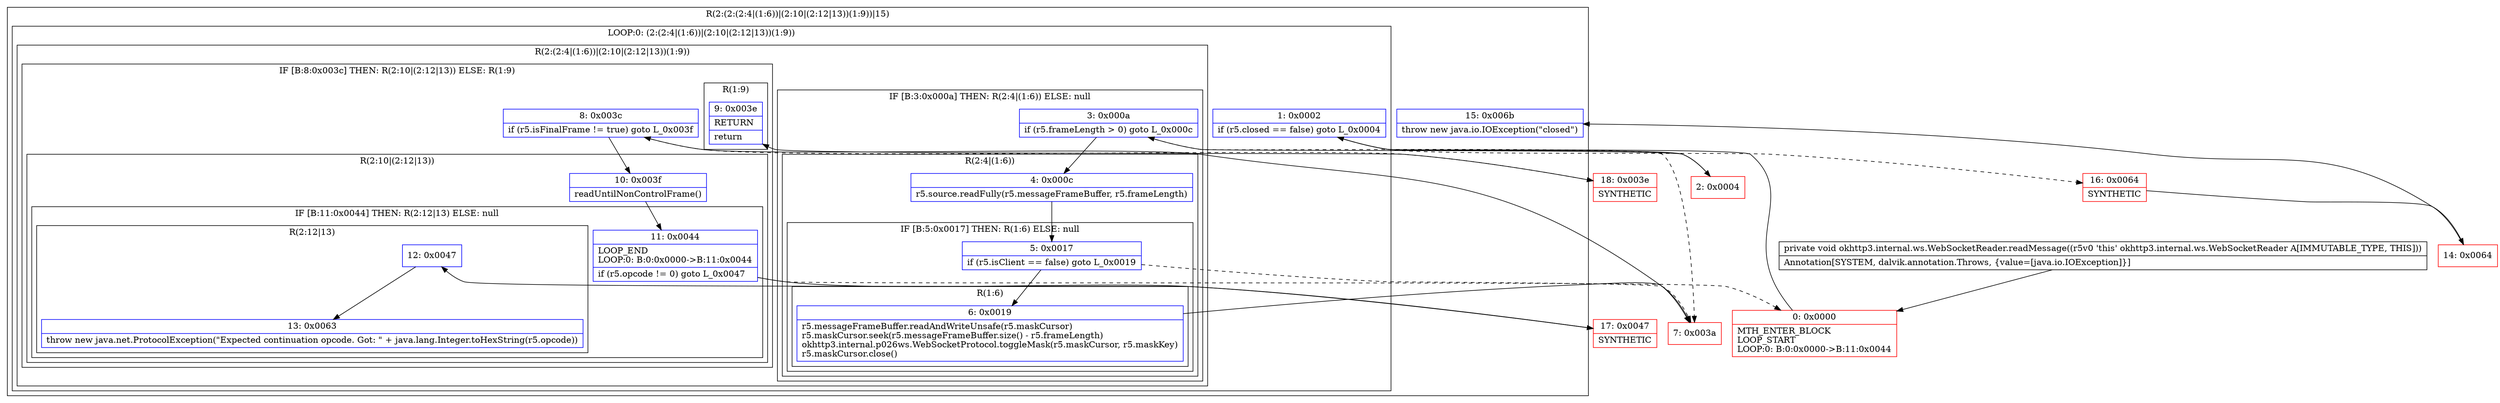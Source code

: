 digraph "CFG forokhttp3.internal.ws.WebSocketReader.readMessage()V" {
subgraph cluster_Region_964347967 {
label = "R(2:(2:(2:4|(1:6))|(2:10|(2:12|13))(1:9))|15)";
node [shape=record,color=blue];
subgraph cluster_LoopRegion_1447968125 {
label = "LOOP:0: (2:(2:4|(1:6))|(2:10|(2:12|13))(1:9))";
node [shape=record,color=blue];
Node_1 [shape=record,label="{1\:\ 0x0002|if (r5.closed == false) goto L_0x0004\l}"];
subgraph cluster_Region_1144327159 {
label = "R(2:(2:4|(1:6))|(2:10|(2:12|13))(1:9))";
node [shape=record,color=blue];
subgraph cluster_IfRegion_1678255314 {
label = "IF [B:3:0x000a] THEN: R(2:4|(1:6)) ELSE: null";
node [shape=record,color=blue];
Node_3 [shape=record,label="{3\:\ 0x000a|if (r5.frameLength \> 0) goto L_0x000c\l}"];
subgraph cluster_Region_198980444 {
label = "R(2:4|(1:6))";
node [shape=record,color=blue];
Node_4 [shape=record,label="{4\:\ 0x000c|r5.source.readFully(r5.messageFrameBuffer, r5.frameLength)\l}"];
subgraph cluster_IfRegion_752763535 {
label = "IF [B:5:0x0017] THEN: R(1:6) ELSE: null";
node [shape=record,color=blue];
Node_5 [shape=record,label="{5\:\ 0x0017|if (r5.isClient == false) goto L_0x0019\l}"];
subgraph cluster_Region_1087934032 {
label = "R(1:6)";
node [shape=record,color=blue];
Node_6 [shape=record,label="{6\:\ 0x0019|r5.messageFrameBuffer.readAndWriteUnsafe(r5.maskCursor)\lr5.maskCursor.seek(r5.messageFrameBuffer.size() \- r5.frameLength)\lokhttp3.internal.p026ws.WebSocketProtocol.toggleMask(r5.maskCursor, r5.maskKey)\lr5.maskCursor.close()\l}"];
}
}
}
}
subgraph cluster_IfRegion_1699941421 {
label = "IF [B:8:0x003c] THEN: R(2:10|(2:12|13)) ELSE: R(1:9)";
node [shape=record,color=blue];
Node_8 [shape=record,label="{8\:\ 0x003c|if (r5.isFinalFrame != true) goto L_0x003f\l}"];
subgraph cluster_Region_268408072 {
label = "R(2:10|(2:12|13))";
node [shape=record,color=blue];
Node_10 [shape=record,label="{10\:\ 0x003f|readUntilNonControlFrame()\l}"];
subgraph cluster_IfRegion_1365996610 {
label = "IF [B:11:0x0044] THEN: R(2:12|13) ELSE: null";
node [shape=record,color=blue];
Node_11 [shape=record,label="{11\:\ 0x0044|LOOP_END\lLOOP:0: B:0:0x0000\-\>B:11:0x0044\l|if (r5.opcode != 0) goto L_0x0047\l}"];
subgraph cluster_Region_1439025713 {
label = "R(2:12|13)";
node [shape=record,color=blue];
Node_12 [shape=record,label="{12\:\ 0x0047}"];
Node_13 [shape=record,label="{13\:\ 0x0063|throw new java.net.ProtocolException(\"Expected continuation opcode. Got: \" + java.lang.Integer.toHexString(r5.opcode))\l}"];
}
}
}
subgraph cluster_Region_671778496 {
label = "R(1:9)";
node [shape=record,color=blue];
Node_9 [shape=record,label="{9\:\ 0x003e|RETURN\l|return\l}"];
}
}
}
}
Node_15 [shape=record,label="{15\:\ 0x006b|throw new java.io.IOException(\"closed\")\l}"];
}
Node_0 [shape=record,color=red,label="{0\:\ 0x0000|MTH_ENTER_BLOCK\lLOOP_START\lLOOP:0: B:0:0x0000\-\>B:11:0x0044\l}"];
Node_2 [shape=record,color=red,label="{2\:\ 0x0004}"];
Node_7 [shape=record,color=red,label="{7\:\ 0x003a}"];
Node_14 [shape=record,color=red,label="{14\:\ 0x0064}"];
Node_16 [shape=record,color=red,label="{16\:\ 0x0064|SYNTHETIC\l}"];
Node_17 [shape=record,color=red,label="{17\:\ 0x0047|SYNTHETIC\l}"];
Node_18 [shape=record,color=red,label="{18\:\ 0x003e|SYNTHETIC\l}"];
MethodNode[shape=record,label="{private void okhttp3.internal.ws.WebSocketReader.readMessage((r5v0 'this' okhttp3.internal.ws.WebSocketReader A[IMMUTABLE_TYPE, THIS]))  | Annotation[SYSTEM, dalvik.annotation.Throws, \{value=[java.io.IOException]\}]\l}"];
MethodNode -> Node_0;
Node_1 -> Node_2;
Node_1 -> Node_16[style=dashed];
Node_3 -> Node_4;
Node_3 -> Node_7[style=dashed];
Node_4 -> Node_5;
Node_5 -> Node_6;
Node_5 -> Node_7[style=dashed];
Node_6 -> Node_7;
Node_8 -> Node_10;
Node_8 -> Node_18[style=dashed];
Node_10 -> Node_11;
Node_11 -> Node_0[style=dashed];
Node_11 -> Node_17;
Node_12 -> Node_13;
Node_0 -> Node_1;
Node_2 -> Node_3;
Node_7 -> Node_8;
Node_14 -> Node_15;
Node_16 -> Node_14;
Node_17 -> Node_12;
Node_18 -> Node_9;
}

